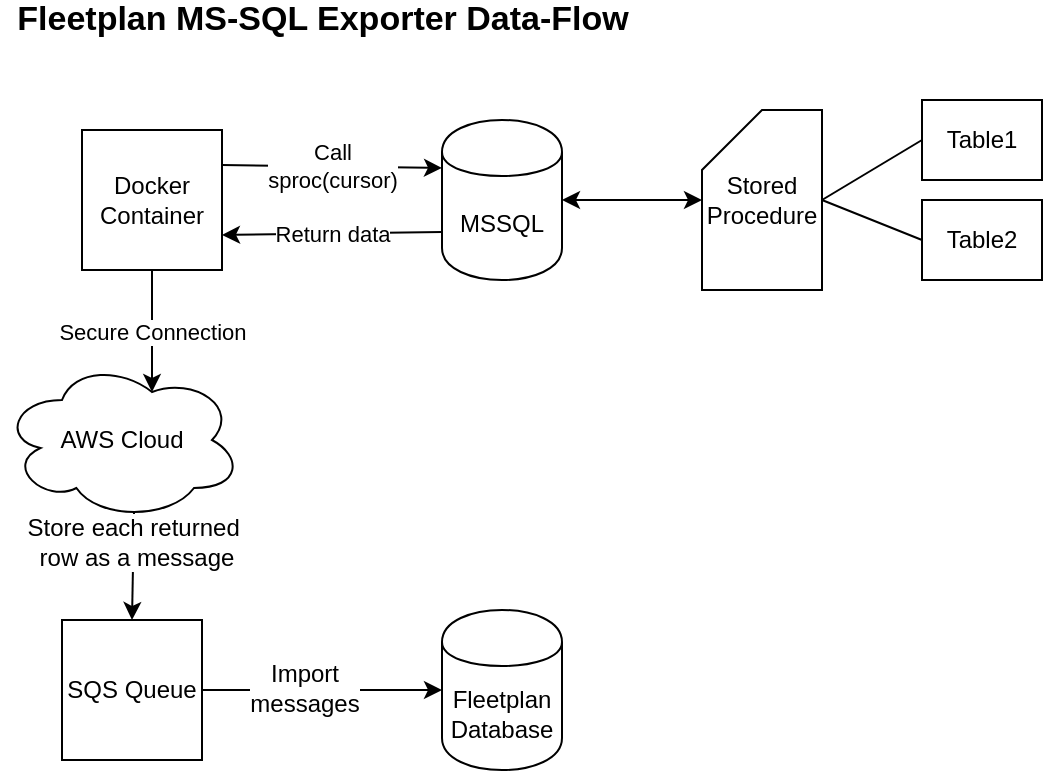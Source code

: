 <mxfile version="12.2.4" pages="1"><diagram id="iUwPuhEXTjDNxuy1cNdD" name="Page-1"><mxGraphModel dx="717" dy="549" grid="1" gridSize="10" guides="1" tooltips="1" connect="1" arrows="1" fold="1" page="1" pageScale="1" pageWidth="827" pageHeight="1169" math="0" shadow="0"><root><mxCell id="0"/><mxCell id="1" parent="0"/><mxCell id="2" value="MSSQL" style="shape=cylinder;whiteSpace=wrap;html=1;boundedLbl=1;backgroundOutline=1;" parent="1" vertex="1"><mxGeometry x="370" y="80" width="60" height="80" as="geometry"/></mxCell><mxCell id="3" value="Docker Container" style="whiteSpace=wrap;html=1;aspect=fixed;" parent="1" vertex="1"><mxGeometry x="190" y="85" width="70" height="70" as="geometry"/></mxCell><mxCell id="4" value="Stored Procedure" style="shape=card;whiteSpace=wrap;html=1;" parent="1" vertex="1"><mxGeometry x="500" y="75" width="60" height="90" as="geometry"/></mxCell><mxCell id="5" value="Table1" style="rounded=0;whiteSpace=wrap;html=1;" parent="1" vertex="1"><mxGeometry x="610" y="70" width="60" height="40" as="geometry"/></mxCell><mxCell id="6" value="Table2" style="rounded=0;whiteSpace=wrap;html=1;" parent="1" vertex="1"><mxGeometry x="610" y="120" width="60" height="40" as="geometry"/></mxCell><mxCell id="7" value="" style="endArrow=none;html=1;entryX=0;entryY=0.5;entryDx=0;entryDy=0;exitX=1;exitY=0.5;exitDx=0;exitDy=0;exitPerimeter=0;" parent="1" source="4" target="5" edge="1"><mxGeometry width="50" height="50" relative="1" as="geometry"><mxPoint x="200" y="230" as="sourcePoint"/><mxPoint x="250" y="180" as="targetPoint"/></mxGeometry></mxCell><mxCell id="8" value="" style="endArrow=none;html=1;exitX=1;exitY=0.5;exitDx=0;exitDy=0;exitPerimeter=0;entryX=0;entryY=0.5;entryDx=0;entryDy=0;" parent="1" source="4" target="6" edge="1"><mxGeometry width="50" height="50" relative="1" as="geometry"><mxPoint x="200" y="230" as="sourcePoint"/><mxPoint x="250" y="180" as="targetPoint"/></mxGeometry></mxCell><mxCell id="10" value="Call&lt;br&gt;sproc(cursor)" style="endArrow=classic;html=1;entryX=0;entryY=0.3;entryDx=0;entryDy=0;exitX=1;exitY=0.25;exitDx=0;exitDy=0;" parent="1" source="3" target="2" edge="1"><mxGeometry width="50" height="50" relative="1" as="geometry"><mxPoint x="200" y="230" as="sourcePoint"/><mxPoint x="250" y="180" as="targetPoint"/></mxGeometry></mxCell><mxCell id="11" value="Return data" style="endArrow=classic;html=1;entryX=1;entryY=0.75;entryDx=0;entryDy=0;exitX=0;exitY=0.7;exitDx=0;exitDy=0;" parent="1" source="2" target="3" edge="1"><mxGeometry width="50" height="50" relative="1" as="geometry"><mxPoint x="200" y="230" as="sourcePoint"/><mxPoint x="250" y="180" as="targetPoint"/></mxGeometry></mxCell><mxCell id="12" value="" style="endArrow=classic;startArrow=classic;html=1;exitX=1;exitY=0.5;exitDx=0;exitDy=0;" parent="1" source="2" target="4" edge="1"><mxGeometry width="50" height="50" relative="1" as="geometry"><mxPoint x="200" y="230" as="sourcePoint"/><mxPoint x="250" y="180" as="targetPoint"/></mxGeometry></mxCell><mxCell id="13" value="AWS Cloud" style="ellipse;shape=cloud;whiteSpace=wrap;html=1;" parent="1" vertex="1"><mxGeometry x="150" y="200" width="120" height="80" as="geometry"/></mxCell><mxCell id="14" value="Secure Connection" style="endArrow=classic;html=1;exitX=0.5;exitY=1;exitDx=0;exitDy=0;entryX=0.625;entryY=0.2;entryDx=0;entryDy=0;entryPerimeter=0;" parent="1" source="3" target="13" edge="1"><mxGeometry width="50" height="50" relative="1" as="geometry"><mxPoint x="170" y="350" as="sourcePoint"/><mxPoint x="220" y="300" as="targetPoint"/></mxGeometry></mxCell><mxCell id="15" value="SQS Queue" style="whiteSpace=wrap;html=1;aspect=fixed;" parent="1" vertex="1"><mxGeometry x="180" y="330" width="70" height="70" as="geometry"/></mxCell><mxCell id="16" value="" style="endArrow=classic;html=1;entryX=0.5;entryY=0;entryDx=0;entryDy=0;exitX=0.55;exitY=0.95;exitDx=0;exitDy=0;exitPerimeter=0;" parent="1" source="13" target="15" edge="1"><mxGeometry width="50" height="50" relative="1" as="geometry"><mxPoint x="150" y="470" as="sourcePoint"/><mxPoint x="200" y="420" as="targetPoint"/></mxGeometry></mxCell><mxCell id="19" value="Store each returned&amp;nbsp;&lt;br&gt;row as a message" style="text;html=1;resizable=0;points=[];align=center;verticalAlign=middle;labelBackgroundColor=#ffffff;" parent="16" vertex="1" connectable="0"><mxGeometry x="-0.447" y="1" relative="1" as="geometry"><mxPoint as="offset"/></mxGeometry></mxCell><mxCell id="17" value="Fleetplan&lt;br&gt;Database" style="shape=cylinder;whiteSpace=wrap;html=1;boundedLbl=1;backgroundOutline=1;" parent="1" vertex="1"><mxGeometry x="370" y="325" width="60" height="80" as="geometry"/></mxCell><mxCell id="18" value="" style="endArrow=classic;html=1;entryX=0;entryY=0.5;entryDx=0;entryDy=0;exitX=1;exitY=0.5;exitDx=0;exitDy=0;" parent="1" source="15" target="17" edge="1"><mxGeometry width="50" height="50" relative="1" as="geometry"><mxPoint x="150" y="480" as="sourcePoint"/><mxPoint x="200" y="430" as="targetPoint"/></mxGeometry></mxCell><mxCell id="20" value="Import&lt;br&gt;messages" style="text;html=1;resizable=0;points=[];align=center;verticalAlign=middle;labelBackgroundColor=#ffffff;" parent="18" vertex="1" connectable="0"><mxGeometry x="-0.158" y="1" relative="1" as="geometry"><mxPoint as="offset"/></mxGeometry></mxCell><mxCell id="21" value="&lt;font style=&quot;font-size: 17px&quot;&gt;&lt;b&gt;Fleetplan MS-SQL Exporter Data-Flow&lt;/b&gt;&lt;/font&gt;" style="text;html=1;resizable=0;autosize=1;align=center;verticalAlign=middle;points=[];fillColor=none;strokeColor=none;rounded=0;" parent="1" vertex="1"><mxGeometry x="150" y="20" width="320" height="20" as="geometry"/></mxCell></root></mxGraphModel></diagram></mxfile>